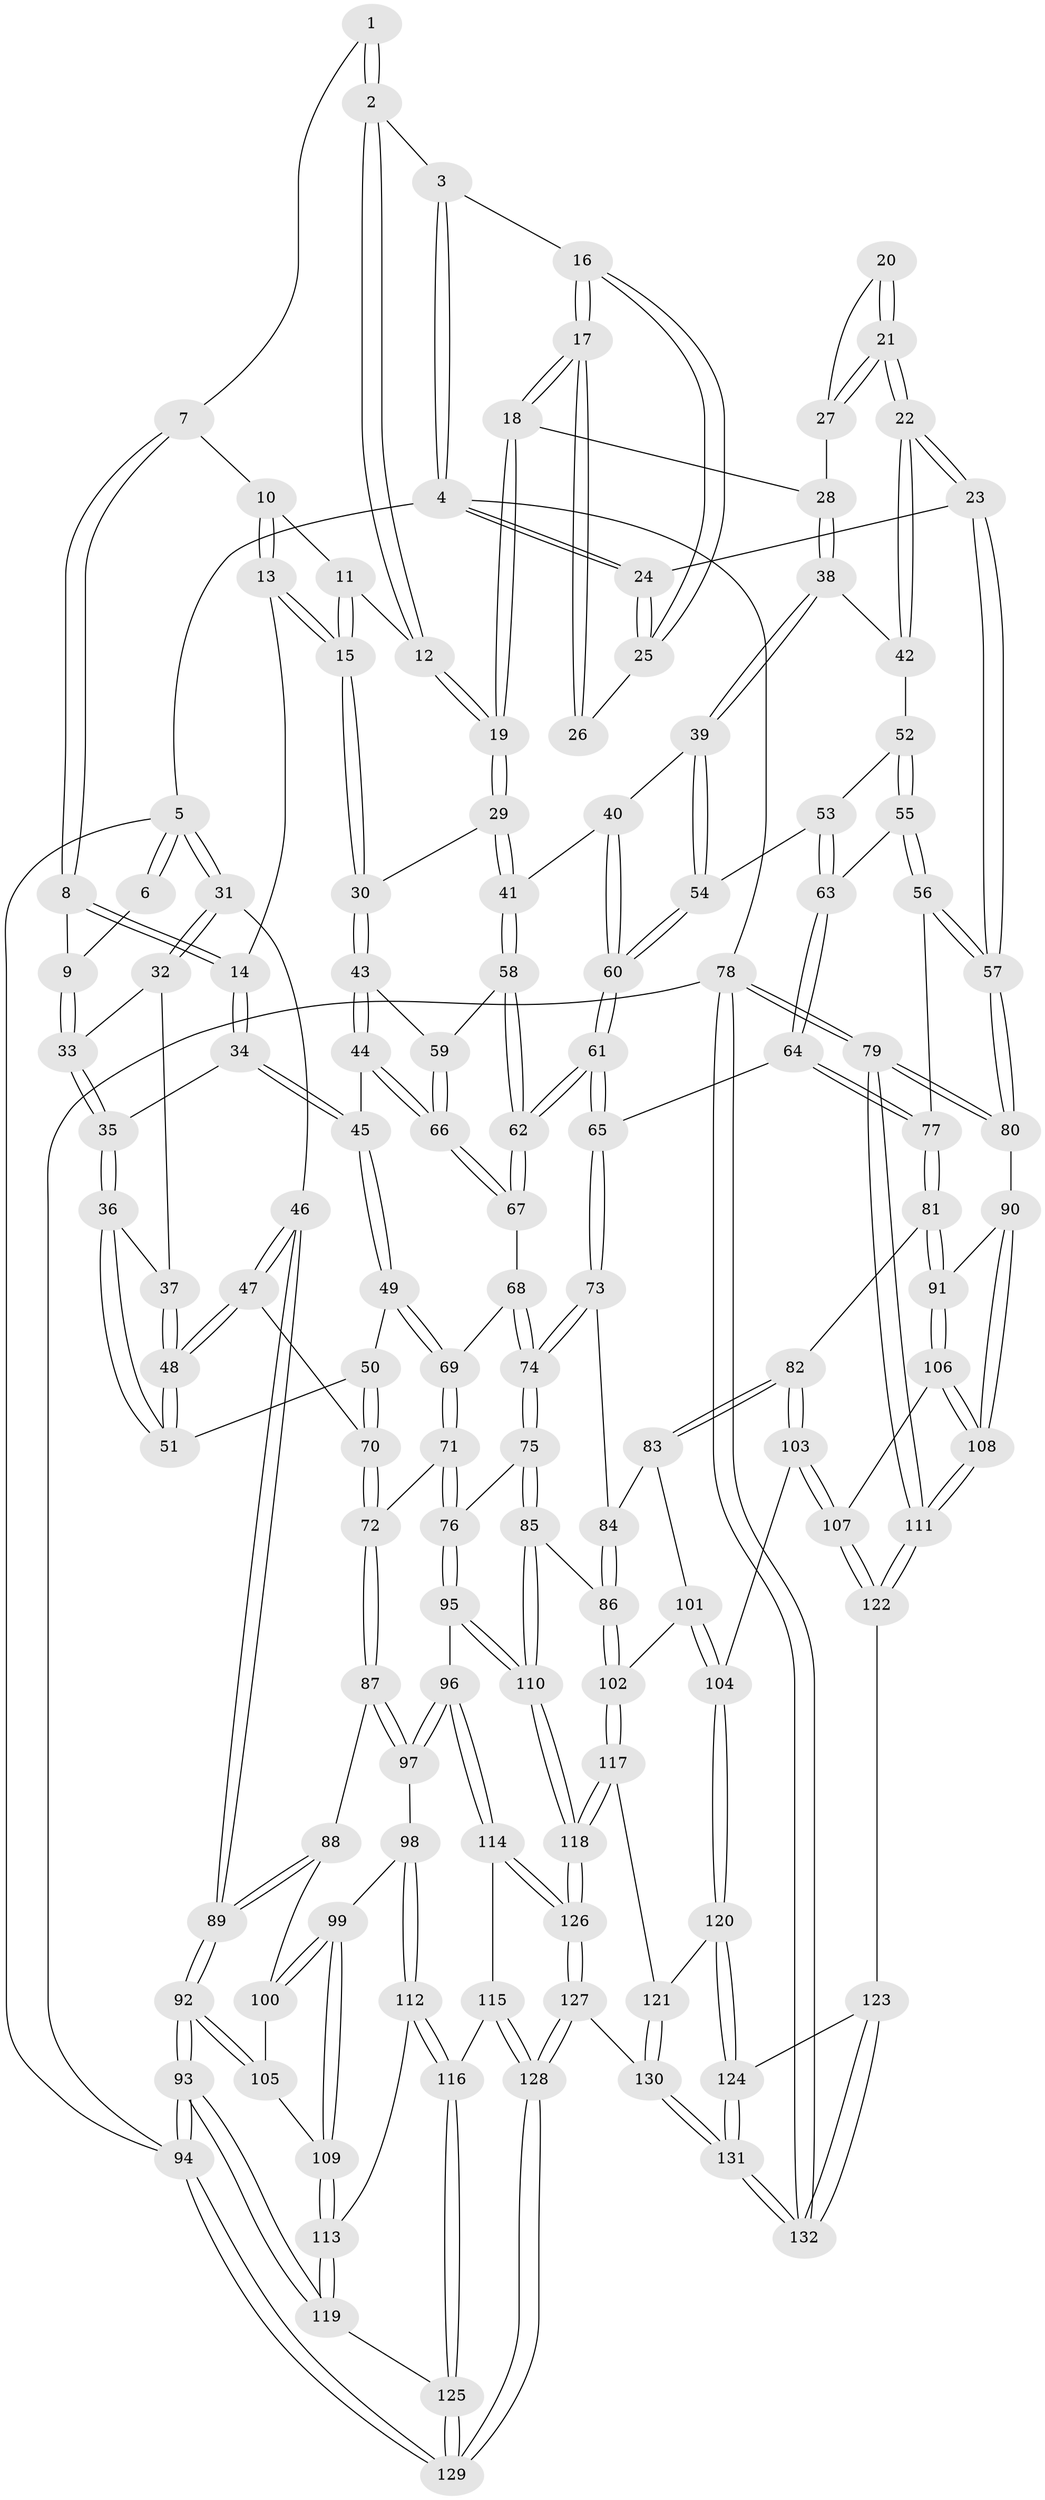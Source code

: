 // coarse degree distribution, {2: 0.12121212121212122, 5: 0.06060606060606061, 3: 0.48484848484848486, 4: 0.3181818181818182, 6: 0.015151515151515152}
// Generated by graph-tools (version 1.1) at 2025/54/03/04/25 22:54:27]
// undirected, 132 vertices, 327 edges
graph export_dot {
  node [color=gray90,style=filled];
  1 [pos="+0.3398545059516638+0"];
  2 [pos="+0.6757806642159121+0"];
  3 [pos="+0.6928117658705183+0"];
  4 [pos="+1+0"];
  5 [pos="+0+0"];
  6 [pos="+0.2656294195892367+0"];
  7 [pos="+0.44375520904863186+0.07802667626093691"];
  8 [pos="+0.3406355693466371+0.1209844015206209"];
  9 [pos="+0.2634358703653724+0.05879670478202997"];
  10 [pos="+0.45165728657492515+0.07924663580974656"];
  11 [pos="+0.5136903083225403+0.06608807514391124"];
  12 [pos="+0.6386466265420819+0"];
  13 [pos="+0.46035500144798436+0.20411208900193833"];
  14 [pos="+0.377340501449414+0.18106033148408604"];
  15 [pos="+0.49244686158549295+0.2185078621329732"];
  16 [pos="+0.8167270506543668+0.07138102109997312"];
  17 [pos="+0.8245832128545081+0.09269749637761206"];
  18 [pos="+0.8258235739109425+0.11901985835393752"];
  19 [pos="+0.6166089294004712+0.25423762725394994"];
  20 [pos="+0.9694738922485141+0.12378270552915277"];
  21 [pos="+1+0.2549376712333069"];
  22 [pos="+1+0.2597534329277545"];
  23 [pos="+1+0.3087636440187445"];
  24 [pos="+1+0"];
  25 [pos="+1+0"];
  26 [pos="+0.9590444327184424+0.08528060675267372"];
  27 [pos="+0.8878810784197105+0.1566999045371219"];
  28 [pos="+0.8339267855231377+0.13443067682195556"];
  29 [pos="+0.6158570401834879+0.25590692749211646"];
  30 [pos="+0.4958453209578721+0.22195735757414112"];
  31 [pos="+0+0.0997011852380471"];
  32 [pos="+0.15947410612896934+0.13929206945854855"];
  33 [pos="+0.2149622026588106+0.11408717185547754"];
  34 [pos="+0.33919885144265016+0.24731830585970585"];
  35 [pos="+0.2472448608643877+0.23802432722483474"];
  36 [pos="+0.23264974194698385+0.2676158125279504"];
  37 [pos="+0.14286532069900906+0.25033413374324737"];
  38 [pos="+0.8343102447525907+0.2670688858190872"];
  39 [pos="+0.7281946904036948+0.3087467246648175"];
  40 [pos="+0.6856450217180258+0.31031916626016864"];
  41 [pos="+0.6280271438405093+0.28678916174354196"];
  42 [pos="+0.8651668021401359+0.29023135555398977"];
  43 [pos="+0.41089151677698954+0.3457041513345819"];
  44 [pos="+0.390618688425851+0.3647521809969522"];
  45 [pos="+0.3468651692661984+0.37294700260604335"];
  46 [pos="+0+0.4242780173469459"];
  47 [pos="+0+0.4326533427596382"];
  48 [pos="+0.049356439126566946+0.3687178176010704"];
  49 [pos="+0.3295059589798104+0.38771281972799987"];
  50 [pos="+0.32664695967461327+0.38837612085254264"];
  51 [pos="+0.23760158786789404+0.3190363282817662"];
  52 [pos="+0.8676659830423198+0.3363327988837084"];
  53 [pos="+0.8234600725053944+0.39837681826549887"];
  54 [pos="+0.8119397549200382+0.3942894137150435"];
  55 [pos="+1+0.47615021940485625"];
  56 [pos="+1+0.5104537345485459"];
  57 [pos="+1+0.52169102951387"];
  58 [pos="+0.6020529438413578+0.3386909303891654"];
  59 [pos="+0.5951941153787381+0.34853193296625007"];
  60 [pos="+0.7305107833284489+0.4303890423447547"];
  61 [pos="+0.7282140853828825+0.533520565561055"];
  62 [pos="+0.726205744270292+0.5323719733224926"];
  63 [pos="+0.8346799312729074+0.4278345953792848"];
  64 [pos="+0.7536933938030979+0.5387623482016523"];
  65 [pos="+0.728829171711964+0.5344374291617859"];
  66 [pos="+0.5411973001612485+0.4579917211044625"];
  67 [pos="+0.5412386401844431+0.4593084687500516"];
  68 [pos="+0.5322201150454726+0.47645077663105584"];
  69 [pos="+0.4197501424337688+0.5378609390798641"];
  70 [pos="+0.16858033044274626+0.541544731683901"];
  71 [pos="+0.3913871067728561+0.6067638603723142"];
  72 [pos="+0.18780560756286654+0.5750295211073164"];
  73 [pos="+0.7150889236860618+0.5515123152011363"];
  74 [pos="+0.5684953802482537+0.6101667504544719"];
  75 [pos="+0.5340614708030669+0.7016365977261054"];
  76 [pos="+0.4313431787799374+0.6757610990021083"];
  77 [pos="+0.8180495148229093+0.5774107671563696"];
  78 [pos="+1+1"];
  79 [pos="+1+1"];
  80 [pos="+1+0.5416166139650375"];
  81 [pos="+0.8216098449296919+0.6948160898399949"];
  82 [pos="+0.7948394095483713+0.7188622127815102"];
  83 [pos="+0.7545205711658942+0.7226248744215713"];
  84 [pos="+0.6986331531097937+0.6213399218078207"];
  85 [pos="+0.5496076079571334+0.7201587224511589"];
  86 [pos="+0.5996683528650442+0.7394821651067739"];
  87 [pos="+0.1854118362704523+0.6176901811072721"];
  88 [pos="+0.036358635191316255+0.7089230270912016"];
  89 [pos="+0+0.6448212380274853"];
  90 [pos="+0.9169956492208656+0.7248521713195499"];
  91 [pos="+0.9158200680635671+0.7249030821683657"];
  92 [pos="+0+0.8624466697028622"];
  93 [pos="+0+0.8665604499616765"];
  94 [pos="+0+1"];
  95 [pos="+0.33856418323796256+0.7859681416564333"];
  96 [pos="+0.2864093767379062+0.8111879178699362"];
  97 [pos="+0.19849128861539897+0.7340787439608277"];
  98 [pos="+0.19340731942220055+0.737150655012843"];
  99 [pos="+0.12305686504068214+0.7682189986144627"];
  100 [pos="+0.07570666053318999+0.7540118484603475"];
  101 [pos="+0.7349945857375184+0.7321085323095174"];
  102 [pos="+0.6389924175231755+0.771656022857131"];
  103 [pos="+0.8139066966601245+0.8279592534326619"];
  104 [pos="+0.7682503201977195+0.8436188692744927"];
  105 [pos="+0.024809378786714405+0.7820065905454131"];
  106 [pos="+0.8698199557013565+0.8061252459494902"];
  107 [pos="+0.8171705457127709+0.8298156609129972"];
  108 [pos="+0.9739978813665002+0.8692058367657988"];
  109 [pos="+0.08950557093493351+0.8259498291232006"];
  110 [pos="+0.48002253083141355+0.8682034820349566"];
  111 [pos="+1+0.9614696562725418"];
  112 [pos="+0.1364603968965494+0.8789193378001018"];
  113 [pos="+0.08655380870076415+0.8338859617398334"];
  114 [pos="+0.2856786103122607+0.8194931631785467"];
  115 [pos="+0.206110953620636+0.9078898208208511"];
  116 [pos="+0.15384631387634373+0.9152707813109046"];
  117 [pos="+0.6673702959900388+0.8698040116952807"];
  118 [pos="+0.4879490576831758+0.9290453101088441"];
  119 [pos="+0.016271198745944654+0.8816001456387598"];
  120 [pos="+0.6806156411723848+0.8815185627960853"];
  121 [pos="+0.6758466735598921+0.8785336547592206"];
  122 [pos="+0.866420613549098+0.9150774386521221"];
  123 [pos="+0.8182178720651285+0.9388481408236136"];
  124 [pos="+0.7067773977199765+0.9265277191158442"];
  125 [pos="+0.11105767258752211+0.9543883343829018"];
  126 [pos="+0.4265844769769105+1"];
  127 [pos="+0.4241574313743136+1"];
  128 [pos="+0.32931480038661176+1"];
  129 [pos="+0.060992125649778864+1"];
  130 [pos="+0.43423436344156896+1"];
  131 [pos="+0.7085101340708994+1"];
  132 [pos="+0.7601248535871606+1"];
  1 -- 2;
  1 -- 2;
  1 -- 7;
  2 -- 3;
  2 -- 12;
  2 -- 12;
  3 -- 4;
  3 -- 4;
  3 -- 16;
  4 -- 5;
  4 -- 24;
  4 -- 24;
  4 -- 78;
  5 -- 6;
  5 -- 6;
  5 -- 31;
  5 -- 31;
  5 -- 94;
  6 -- 9;
  7 -- 8;
  7 -- 8;
  7 -- 10;
  8 -- 9;
  8 -- 14;
  8 -- 14;
  9 -- 33;
  9 -- 33;
  10 -- 11;
  10 -- 13;
  10 -- 13;
  11 -- 12;
  11 -- 15;
  11 -- 15;
  12 -- 19;
  12 -- 19;
  13 -- 14;
  13 -- 15;
  13 -- 15;
  14 -- 34;
  14 -- 34;
  15 -- 30;
  15 -- 30;
  16 -- 17;
  16 -- 17;
  16 -- 25;
  16 -- 25;
  17 -- 18;
  17 -- 18;
  17 -- 26;
  17 -- 26;
  18 -- 19;
  18 -- 19;
  18 -- 28;
  19 -- 29;
  19 -- 29;
  20 -- 21;
  20 -- 21;
  20 -- 27;
  21 -- 22;
  21 -- 22;
  21 -- 27;
  21 -- 27;
  22 -- 23;
  22 -- 23;
  22 -- 42;
  22 -- 42;
  23 -- 24;
  23 -- 57;
  23 -- 57;
  24 -- 25;
  24 -- 25;
  25 -- 26;
  27 -- 28;
  28 -- 38;
  28 -- 38;
  29 -- 30;
  29 -- 41;
  29 -- 41;
  30 -- 43;
  30 -- 43;
  31 -- 32;
  31 -- 32;
  31 -- 46;
  32 -- 33;
  32 -- 37;
  33 -- 35;
  33 -- 35;
  34 -- 35;
  34 -- 45;
  34 -- 45;
  35 -- 36;
  35 -- 36;
  36 -- 37;
  36 -- 51;
  36 -- 51;
  37 -- 48;
  37 -- 48;
  38 -- 39;
  38 -- 39;
  38 -- 42;
  39 -- 40;
  39 -- 54;
  39 -- 54;
  40 -- 41;
  40 -- 60;
  40 -- 60;
  41 -- 58;
  41 -- 58;
  42 -- 52;
  43 -- 44;
  43 -- 44;
  43 -- 59;
  44 -- 45;
  44 -- 66;
  44 -- 66;
  45 -- 49;
  45 -- 49;
  46 -- 47;
  46 -- 47;
  46 -- 89;
  46 -- 89;
  47 -- 48;
  47 -- 48;
  47 -- 70;
  48 -- 51;
  48 -- 51;
  49 -- 50;
  49 -- 69;
  49 -- 69;
  50 -- 51;
  50 -- 70;
  50 -- 70;
  52 -- 53;
  52 -- 55;
  52 -- 55;
  53 -- 54;
  53 -- 63;
  53 -- 63;
  54 -- 60;
  54 -- 60;
  55 -- 56;
  55 -- 56;
  55 -- 63;
  56 -- 57;
  56 -- 57;
  56 -- 77;
  57 -- 80;
  57 -- 80;
  58 -- 59;
  58 -- 62;
  58 -- 62;
  59 -- 66;
  59 -- 66;
  60 -- 61;
  60 -- 61;
  61 -- 62;
  61 -- 62;
  61 -- 65;
  61 -- 65;
  62 -- 67;
  62 -- 67;
  63 -- 64;
  63 -- 64;
  64 -- 65;
  64 -- 77;
  64 -- 77;
  65 -- 73;
  65 -- 73;
  66 -- 67;
  66 -- 67;
  67 -- 68;
  68 -- 69;
  68 -- 74;
  68 -- 74;
  69 -- 71;
  69 -- 71;
  70 -- 72;
  70 -- 72;
  71 -- 72;
  71 -- 76;
  71 -- 76;
  72 -- 87;
  72 -- 87;
  73 -- 74;
  73 -- 74;
  73 -- 84;
  74 -- 75;
  74 -- 75;
  75 -- 76;
  75 -- 85;
  75 -- 85;
  76 -- 95;
  76 -- 95;
  77 -- 81;
  77 -- 81;
  78 -- 79;
  78 -- 79;
  78 -- 132;
  78 -- 132;
  78 -- 94;
  79 -- 80;
  79 -- 80;
  79 -- 111;
  79 -- 111;
  80 -- 90;
  81 -- 82;
  81 -- 91;
  81 -- 91;
  82 -- 83;
  82 -- 83;
  82 -- 103;
  82 -- 103;
  83 -- 84;
  83 -- 101;
  84 -- 86;
  84 -- 86;
  85 -- 86;
  85 -- 110;
  85 -- 110;
  86 -- 102;
  86 -- 102;
  87 -- 88;
  87 -- 97;
  87 -- 97;
  88 -- 89;
  88 -- 89;
  88 -- 100;
  89 -- 92;
  89 -- 92;
  90 -- 91;
  90 -- 108;
  90 -- 108;
  91 -- 106;
  91 -- 106;
  92 -- 93;
  92 -- 93;
  92 -- 105;
  92 -- 105;
  93 -- 94;
  93 -- 94;
  93 -- 119;
  93 -- 119;
  94 -- 129;
  94 -- 129;
  95 -- 96;
  95 -- 110;
  95 -- 110;
  96 -- 97;
  96 -- 97;
  96 -- 114;
  96 -- 114;
  97 -- 98;
  98 -- 99;
  98 -- 112;
  98 -- 112;
  99 -- 100;
  99 -- 100;
  99 -- 109;
  99 -- 109;
  100 -- 105;
  101 -- 102;
  101 -- 104;
  101 -- 104;
  102 -- 117;
  102 -- 117;
  103 -- 104;
  103 -- 107;
  103 -- 107;
  104 -- 120;
  104 -- 120;
  105 -- 109;
  106 -- 107;
  106 -- 108;
  106 -- 108;
  107 -- 122;
  107 -- 122;
  108 -- 111;
  108 -- 111;
  109 -- 113;
  109 -- 113;
  110 -- 118;
  110 -- 118;
  111 -- 122;
  111 -- 122;
  112 -- 113;
  112 -- 116;
  112 -- 116;
  113 -- 119;
  113 -- 119;
  114 -- 115;
  114 -- 126;
  114 -- 126;
  115 -- 116;
  115 -- 128;
  115 -- 128;
  116 -- 125;
  116 -- 125;
  117 -- 118;
  117 -- 118;
  117 -- 121;
  118 -- 126;
  118 -- 126;
  119 -- 125;
  120 -- 121;
  120 -- 124;
  120 -- 124;
  121 -- 130;
  121 -- 130;
  122 -- 123;
  123 -- 124;
  123 -- 132;
  123 -- 132;
  124 -- 131;
  124 -- 131;
  125 -- 129;
  125 -- 129;
  126 -- 127;
  126 -- 127;
  127 -- 128;
  127 -- 128;
  127 -- 130;
  128 -- 129;
  128 -- 129;
  130 -- 131;
  130 -- 131;
  131 -- 132;
  131 -- 132;
}
